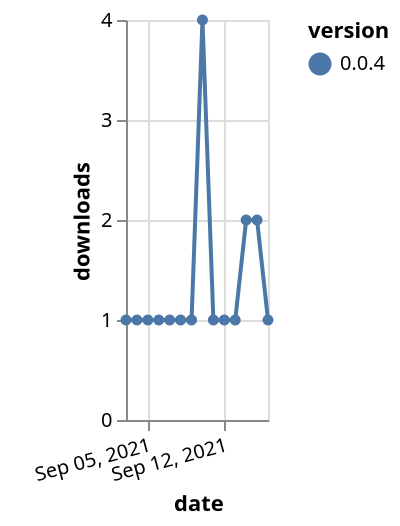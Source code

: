 {"$schema": "https://vega.github.io/schema/vega-lite/v5.json", "description": "A simple bar chart with embedded data.", "data": {"values": [{"date": "2021-09-03", "total": 190, "delta": 1, "version": "0.0.4"}, {"date": "2021-09-04", "total": 191, "delta": 1, "version": "0.0.4"}, {"date": "2021-09-05", "total": 192, "delta": 1, "version": "0.0.4"}, {"date": "2021-09-06", "total": 193, "delta": 1, "version": "0.0.4"}, {"date": "2021-09-07", "total": 194, "delta": 1, "version": "0.0.4"}, {"date": "2021-09-08", "total": 195, "delta": 1, "version": "0.0.4"}, {"date": "2021-09-09", "total": 196, "delta": 1, "version": "0.0.4"}, {"date": "2021-09-10", "total": 200, "delta": 4, "version": "0.0.4"}, {"date": "2021-09-11", "total": 201, "delta": 1, "version": "0.0.4"}, {"date": "2021-09-12", "total": 202, "delta": 1, "version": "0.0.4"}, {"date": "2021-09-13", "total": 203, "delta": 1, "version": "0.0.4"}, {"date": "2021-09-14", "total": 205, "delta": 2, "version": "0.0.4"}, {"date": "2021-09-15", "total": 207, "delta": 2, "version": "0.0.4"}, {"date": "2021-09-16", "total": 208, "delta": 1, "version": "0.0.4"}]}, "width": "container", "mark": {"type": "line", "point": {"filled": true}}, "encoding": {"x": {"field": "date", "type": "temporal", "timeUnit": "yearmonthdate", "title": "date", "axis": {"labelAngle": -15}}, "y": {"field": "delta", "type": "quantitative", "title": "downloads"}, "color": {"field": "version", "type": "nominal"}, "tooltip": {"field": "delta"}}}
